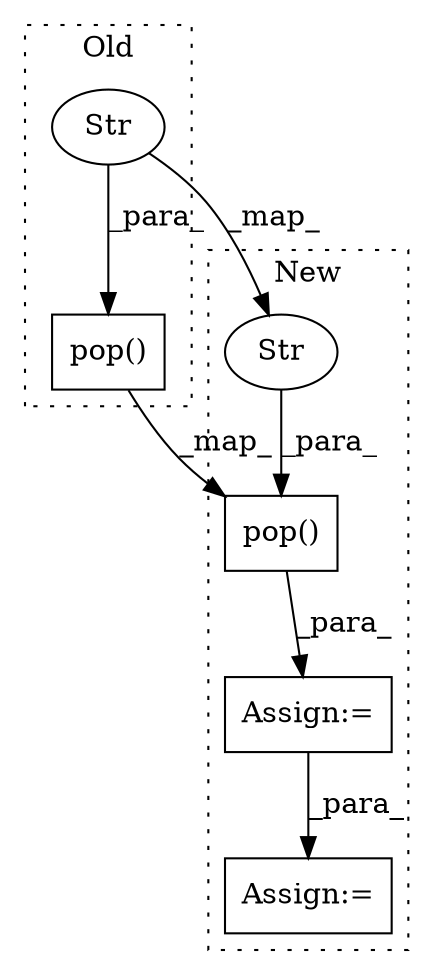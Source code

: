 digraph G {
subgraph cluster0 {
1 [label="pop()" a="75" s="5948,5973" l="13,1" shape="box"];
4 [label="Str" a="66" s="5961" l="12" shape="ellipse"];
label = "Old";
style="dotted";
}
subgraph cluster1 {
2 [label="pop()" a="75" s="6972,6997" l="13,1" shape="box"];
3 [label="Str" a="66" s="6985" l="12" shape="ellipse"];
5 [label="Assign:=" a="68" s="6969" l="3" shape="box"];
6 [label="Assign:=" a="68" s="7119" l="3" shape="box"];
label = "New";
style="dotted";
}
1 -> 2 [label="_map_"];
2 -> 5 [label="_para_"];
3 -> 2 [label="_para_"];
4 -> 1 [label="_para_"];
4 -> 3 [label="_map_"];
5 -> 6 [label="_para_"];
}
